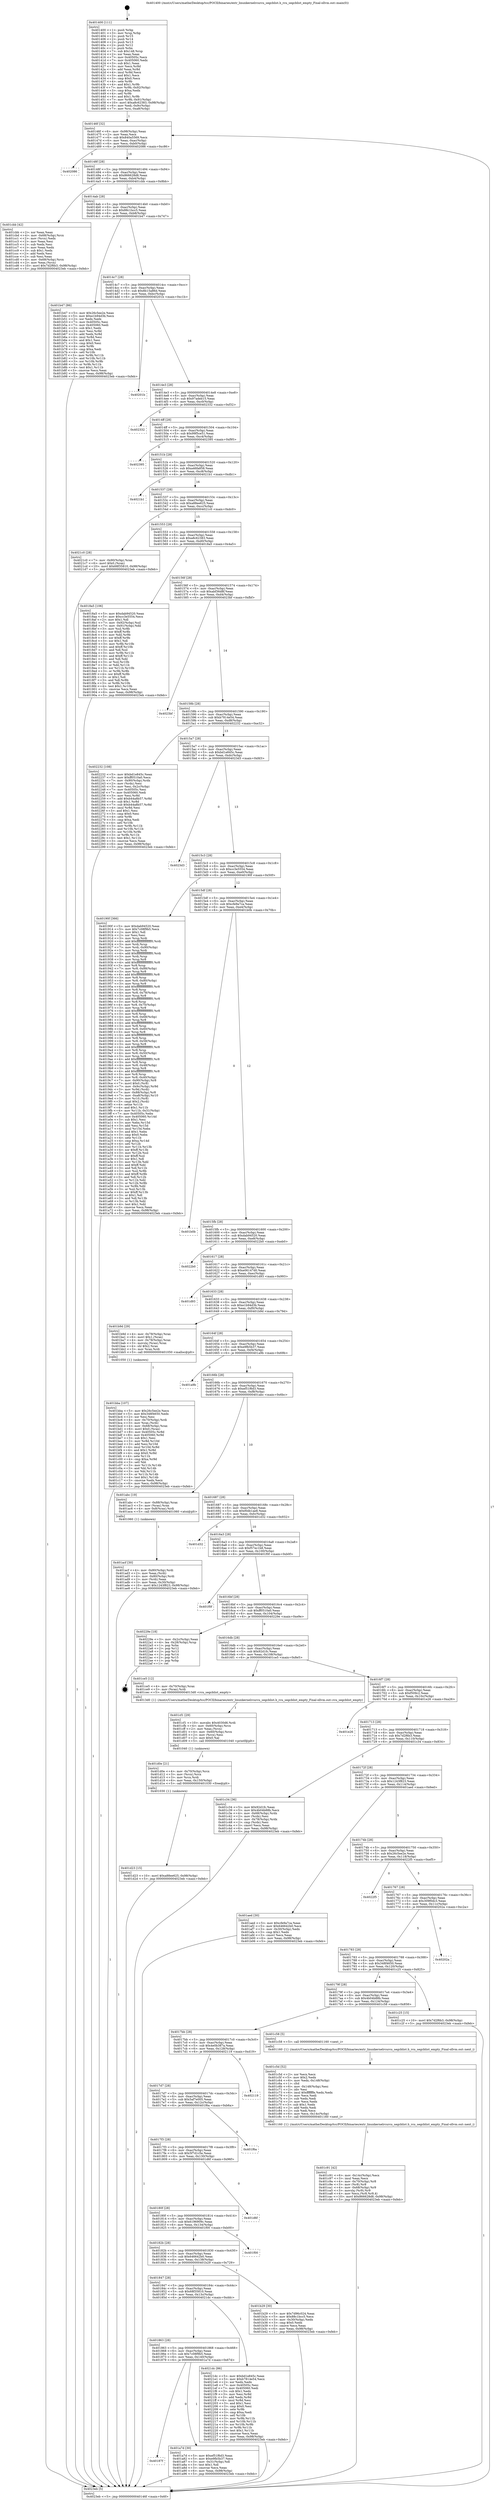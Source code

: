 digraph "0x401400" {
  label = "0x401400 (/mnt/c/Users/mathe/Desktop/tcc/POCII/binaries/extr_linuxkernelrcurcu_segcblist.h_rcu_segcblist_empty_Final-ollvm.out::main(0))"
  labelloc = "t"
  node[shape=record]

  Entry [label="",width=0.3,height=0.3,shape=circle,fillcolor=black,style=filled]
  "0x40146f" [label="{
     0x40146f [32]\l
     | [instrs]\l
     &nbsp;&nbsp;0x40146f \<+6\>: mov -0x98(%rbp),%eax\l
     &nbsp;&nbsp;0x401475 \<+2\>: mov %eax,%ecx\l
     &nbsp;&nbsp;0x401477 \<+6\>: sub $0x840a5569,%ecx\l
     &nbsp;&nbsp;0x40147d \<+6\>: mov %eax,-0xac(%rbp)\l
     &nbsp;&nbsp;0x401483 \<+6\>: mov %ecx,-0xb0(%rbp)\l
     &nbsp;&nbsp;0x401489 \<+6\>: je 0000000000402086 \<main+0xc86\>\l
  }"]
  "0x402086" [label="{
     0x402086\l
  }", style=dashed]
  "0x40148f" [label="{
     0x40148f [28]\l
     | [instrs]\l
     &nbsp;&nbsp;0x40148f \<+5\>: jmp 0000000000401494 \<main+0x94\>\l
     &nbsp;&nbsp;0x401494 \<+6\>: mov -0xac(%rbp),%eax\l
     &nbsp;&nbsp;0x40149a \<+5\>: sub $0x866628d8,%eax\l
     &nbsp;&nbsp;0x40149f \<+6\>: mov %eax,-0xb4(%rbp)\l
     &nbsp;&nbsp;0x4014a5 \<+6\>: je 0000000000401cbb \<main+0x8bb\>\l
  }"]
  Exit [label="",width=0.3,height=0.3,shape=circle,fillcolor=black,style=filled,peripheries=2]
  "0x401cbb" [label="{
     0x401cbb [42]\l
     | [instrs]\l
     &nbsp;&nbsp;0x401cbb \<+2\>: xor %eax,%eax\l
     &nbsp;&nbsp;0x401cbd \<+4\>: mov -0x68(%rbp),%rcx\l
     &nbsp;&nbsp;0x401cc1 \<+2\>: mov (%rcx),%edx\l
     &nbsp;&nbsp;0x401cc3 \<+2\>: mov %eax,%esi\l
     &nbsp;&nbsp;0x401cc5 \<+2\>: sub %edx,%esi\l
     &nbsp;&nbsp;0x401cc7 \<+2\>: mov %eax,%edx\l
     &nbsp;&nbsp;0x401cc9 \<+3\>: sub $0x1,%edx\l
     &nbsp;&nbsp;0x401ccc \<+2\>: add %edx,%esi\l
     &nbsp;&nbsp;0x401cce \<+2\>: sub %esi,%eax\l
     &nbsp;&nbsp;0x401cd0 \<+4\>: mov -0x68(%rbp),%rcx\l
     &nbsp;&nbsp;0x401cd4 \<+2\>: mov %eax,(%rcx)\l
     &nbsp;&nbsp;0x401cd6 \<+10\>: movl $0x7d2f6b3,-0x98(%rbp)\l
     &nbsp;&nbsp;0x401ce0 \<+5\>: jmp 00000000004023eb \<main+0xfeb\>\l
  }"]
  "0x4014ab" [label="{
     0x4014ab [28]\l
     | [instrs]\l
     &nbsp;&nbsp;0x4014ab \<+5\>: jmp 00000000004014b0 \<main+0xb0\>\l
     &nbsp;&nbsp;0x4014b0 \<+6\>: mov -0xac(%rbp),%eax\l
     &nbsp;&nbsp;0x4014b6 \<+5\>: sub $0x88c1bcc5,%eax\l
     &nbsp;&nbsp;0x4014bb \<+6\>: mov %eax,-0xb8(%rbp)\l
     &nbsp;&nbsp;0x4014c1 \<+6\>: je 0000000000401b47 \<main+0x747\>\l
  }"]
  "0x401d23" [label="{
     0x401d23 [15]\l
     | [instrs]\l
     &nbsp;&nbsp;0x401d23 \<+10\>: movl $0xa88ee625,-0x98(%rbp)\l
     &nbsp;&nbsp;0x401d2d \<+5\>: jmp 00000000004023eb \<main+0xfeb\>\l
  }"]
  "0x401b47" [label="{
     0x401b47 [86]\l
     | [instrs]\l
     &nbsp;&nbsp;0x401b47 \<+5\>: mov $0x26c5ee2e,%eax\l
     &nbsp;&nbsp;0x401b4c \<+5\>: mov $0xe1b94d3b,%ecx\l
     &nbsp;&nbsp;0x401b51 \<+2\>: xor %edx,%edx\l
     &nbsp;&nbsp;0x401b53 \<+7\>: mov 0x40505c,%esi\l
     &nbsp;&nbsp;0x401b5a \<+7\>: mov 0x405060,%edi\l
     &nbsp;&nbsp;0x401b61 \<+3\>: sub $0x1,%edx\l
     &nbsp;&nbsp;0x401b64 \<+3\>: mov %esi,%r8d\l
     &nbsp;&nbsp;0x401b67 \<+3\>: add %edx,%r8d\l
     &nbsp;&nbsp;0x401b6a \<+4\>: imul %r8d,%esi\l
     &nbsp;&nbsp;0x401b6e \<+3\>: and $0x1,%esi\l
     &nbsp;&nbsp;0x401b71 \<+3\>: cmp $0x0,%esi\l
     &nbsp;&nbsp;0x401b74 \<+4\>: sete %r9b\l
     &nbsp;&nbsp;0x401b78 \<+3\>: cmp $0xa,%edi\l
     &nbsp;&nbsp;0x401b7b \<+4\>: setl %r10b\l
     &nbsp;&nbsp;0x401b7f \<+3\>: mov %r9b,%r11b\l
     &nbsp;&nbsp;0x401b82 \<+3\>: and %r10b,%r11b\l
     &nbsp;&nbsp;0x401b85 \<+3\>: xor %r10b,%r9b\l
     &nbsp;&nbsp;0x401b88 \<+3\>: or %r9b,%r11b\l
     &nbsp;&nbsp;0x401b8b \<+4\>: test $0x1,%r11b\l
     &nbsp;&nbsp;0x401b8f \<+3\>: cmovne %ecx,%eax\l
     &nbsp;&nbsp;0x401b92 \<+6\>: mov %eax,-0x98(%rbp)\l
     &nbsp;&nbsp;0x401b98 \<+5\>: jmp 00000000004023eb \<main+0xfeb\>\l
  }"]
  "0x4014c7" [label="{
     0x4014c7 [28]\l
     | [instrs]\l
     &nbsp;&nbsp;0x4014c7 \<+5\>: jmp 00000000004014cc \<main+0xcc\>\l
     &nbsp;&nbsp;0x4014cc \<+6\>: mov -0xac(%rbp),%eax\l
     &nbsp;&nbsp;0x4014d2 \<+5\>: sub $0x8b15a86d,%eax\l
     &nbsp;&nbsp;0x4014d7 \<+6\>: mov %eax,-0xbc(%rbp)\l
     &nbsp;&nbsp;0x4014dd \<+6\>: je 000000000040201b \<main+0xc1b\>\l
  }"]
  "0x401d0e" [label="{
     0x401d0e [21]\l
     | [instrs]\l
     &nbsp;&nbsp;0x401d0e \<+4\>: mov -0x70(%rbp),%rcx\l
     &nbsp;&nbsp;0x401d12 \<+3\>: mov (%rcx),%rcx\l
     &nbsp;&nbsp;0x401d15 \<+3\>: mov %rcx,%rdi\l
     &nbsp;&nbsp;0x401d18 \<+6\>: mov %eax,-0x150(%rbp)\l
     &nbsp;&nbsp;0x401d1e \<+5\>: call 0000000000401030 \<free@plt\>\l
     | [calls]\l
     &nbsp;&nbsp;0x401030 \{1\} (unknown)\l
  }"]
  "0x40201b" [label="{
     0x40201b\l
  }", style=dashed]
  "0x4014e3" [label="{
     0x4014e3 [28]\l
     | [instrs]\l
     &nbsp;&nbsp;0x4014e3 \<+5\>: jmp 00000000004014e8 \<main+0xe8\>\l
     &nbsp;&nbsp;0x4014e8 \<+6\>: mov -0xac(%rbp),%eax\l
     &nbsp;&nbsp;0x4014ee \<+5\>: sub $0x97adeb15,%eax\l
     &nbsp;&nbsp;0x4014f3 \<+6\>: mov %eax,-0xc0(%rbp)\l
     &nbsp;&nbsp;0x4014f9 \<+6\>: je 0000000000402332 \<main+0xf32\>\l
  }"]
  "0x401cf1" [label="{
     0x401cf1 [29]\l
     | [instrs]\l
     &nbsp;&nbsp;0x401cf1 \<+10\>: movabs $0x4030d6,%rdi\l
     &nbsp;&nbsp;0x401cfb \<+4\>: mov -0x60(%rbp),%rcx\l
     &nbsp;&nbsp;0x401cff \<+2\>: mov %eax,(%rcx)\l
     &nbsp;&nbsp;0x401d01 \<+4\>: mov -0x60(%rbp),%rcx\l
     &nbsp;&nbsp;0x401d05 \<+2\>: mov (%rcx),%esi\l
     &nbsp;&nbsp;0x401d07 \<+2\>: mov $0x0,%al\l
     &nbsp;&nbsp;0x401d09 \<+5\>: call 0000000000401040 \<printf@plt\>\l
     | [calls]\l
     &nbsp;&nbsp;0x401040 \{1\} (unknown)\l
  }"]
  "0x402332" [label="{
     0x402332\l
  }", style=dashed]
  "0x4014ff" [label="{
     0x4014ff [28]\l
     | [instrs]\l
     &nbsp;&nbsp;0x4014ff \<+5\>: jmp 0000000000401504 \<main+0x104\>\l
     &nbsp;&nbsp;0x401504 \<+6\>: mov -0xac(%rbp),%eax\l
     &nbsp;&nbsp;0x40150a \<+5\>: sub $0x99f5ce51,%eax\l
     &nbsp;&nbsp;0x40150f \<+6\>: mov %eax,-0xc4(%rbp)\l
     &nbsp;&nbsp;0x401515 \<+6\>: je 0000000000402395 \<main+0xf95\>\l
  }"]
  "0x401c91" [label="{
     0x401c91 [42]\l
     | [instrs]\l
     &nbsp;&nbsp;0x401c91 \<+6\>: mov -0x14c(%rbp),%ecx\l
     &nbsp;&nbsp;0x401c97 \<+3\>: imul %eax,%ecx\l
     &nbsp;&nbsp;0x401c9a \<+4\>: mov -0x70(%rbp),%r8\l
     &nbsp;&nbsp;0x401c9e \<+3\>: mov (%r8),%r8\l
     &nbsp;&nbsp;0x401ca1 \<+4\>: mov -0x68(%rbp),%r9\l
     &nbsp;&nbsp;0x401ca5 \<+3\>: movslq (%r9),%r9\l
     &nbsp;&nbsp;0x401ca8 \<+4\>: mov %ecx,(%r8,%r9,4)\l
     &nbsp;&nbsp;0x401cac \<+10\>: movl $0x866628d8,-0x98(%rbp)\l
     &nbsp;&nbsp;0x401cb6 \<+5\>: jmp 00000000004023eb \<main+0xfeb\>\l
  }"]
  "0x402395" [label="{
     0x402395\l
  }", style=dashed]
  "0x40151b" [label="{
     0x40151b [28]\l
     | [instrs]\l
     &nbsp;&nbsp;0x40151b \<+5\>: jmp 0000000000401520 \<main+0x120\>\l
     &nbsp;&nbsp;0x401520 \<+6\>: mov -0xac(%rbp),%eax\l
     &nbsp;&nbsp;0x401526 \<+5\>: sub $0xa46fa858,%eax\l
     &nbsp;&nbsp;0x40152b \<+6\>: mov %eax,-0xc8(%rbp)\l
     &nbsp;&nbsp;0x401531 \<+6\>: je 00000000004021b1 \<main+0xdb1\>\l
  }"]
  "0x401c5d" [label="{
     0x401c5d [52]\l
     | [instrs]\l
     &nbsp;&nbsp;0x401c5d \<+2\>: xor %ecx,%ecx\l
     &nbsp;&nbsp;0x401c5f \<+5\>: mov $0x2,%edx\l
     &nbsp;&nbsp;0x401c64 \<+6\>: mov %edx,-0x148(%rbp)\l
     &nbsp;&nbsp;0x401c6a \<+1\>: cltd\l
     &nbsp;&nbsp;0x401c6b \<+6\>: mov -0x148(%rbp),%esi\l
     &nbsp;&nbsp;0x401c71 \<+2\>: idiv %esi\l
     &nbsp;&nbsp;0x401c73 \<+6\>: imul $0xfffffffe,%edx,%edx\l
     &nbsp;&nbsp;0x401c79 \<+2\>: mov %ecx,%edi\l
     &nbsp;&nbsp;0x401c7b \<+2\>: sub %edx,%edi\l
     &nbsp;&nbsp;0x401c7d \<+2\>: mov %ecx,%edx\l
     &nbsp;&nbsp;0x401c7f \<+3\>: sub $0x1,%edx\l
     &nbsp;&nbsp;0x401c82 \<+2\>: add %edx,%edi\l
     &nbsp;&nbsp;0x401c84 \<+2\>: sub %edi,%ecx\l
     &nbsp;&nbsp;0x401c86 \<+6\>: mov %ecx,-0x14c(%rbp)\l
     &nbsp;&nbsp;0x401c8c \<+5\>: call 0000000000401160 \<next_i\>\l
     | [calls]\l
     &nbsp;&nbsp;0x401160 \{1\} (/mnt/c/Users/mathe/Desktop/tcc/POCII/binaries/extr_linuxkernelrcurcu_segcblist.h_rcu_segcblist_empty_Final-ollvm.out::next_i)\l
  }"]
  "0x4021b1" [label="{
     0x4021b1\l
  }", style=dashed]
  "0x401537" [label="{
     0x401537 [28]\l
     | [instrs]\l
     &nbsp;&nbsp;0x401537 \<+5\>: jmp 000000000040153c \<main+0x13c\>\l
     &nbsp;&nbsp;0x40153c \<+6\>: mov -0xac(%rbp),%eax\l
     &nbsp;&nbsp;0x401542 \<+5\>: sub $0xa88ee625,%eax\l
     &nbsp;&nbsp;0x401547 \<+6\>: mov %eax,-0xcc(%rbp)\l
     &nbsp;&nbsp;0x40154d \<+6\>: je 00000000004021c0 \<main+0xdc0\>\l
  }"]
  "0x401bba" [label="{
     0x401bba [107]\l
     | [instrs]\l
     &nbsp;&nbsp;0x401bba \<+5\>: mov $0x26c5ee2e,%ecx\l
     &nbsp;&nbsp;0x401bbf \<+5\>: mov $0x348f4650,%edx\l
     &nbsp;&nbsp;0x401bc4 \<+2\>: xor %esi,%esi\l
     &nbsp;&nbsp;0x401bc6 \<+4\>: mov -0x70(%rbp),%rdi\l
     &nbsp;&nbsp;0x401bca \<+3\>: mov %rax,(%rdi)\l
     &nbsp;&nbsp;0x401bcd \<+4\>: mov -0x68(%rbp),%rax\l
     &nbsp;&nbsp;0x401bd1 \<+6\>: movl $0x0,(%rax)\l
     &nbsp;&nbsp;0x401bd7 \<+8\>: mov 0x40505c,%r8d\l
     &nbsp;&nbsp;0x401bdf \<+8\>: mov 0x405060,%r9d\l
     &nbsp;&nbsp;0x401be7 \<+3\>: sub $0x1,%esi\l
     &nbsp;&nbsp;0x401bea \<+3\>: mov %r8d,%r10d\l
     &nbsp;&nbsp;0x401bed \<+3\>: add %esi,%r10d\l
     &nbsp;&nbsp;0x401bf0 \<+4\>: imul %r10d,%r8d\l
     &nbsp;&nbsp;0x401bf4 \<+4\>: and $0x1,%r8d\l
     &nbsp;&nbsp;0x401bf8 \<+4\>: cmp $0x0,%r8d\l
     &nbsp;&nbsp;0x401bfc \<+4\>: sete %r11b\l
     &nbsp;&nbsp;0x401c00 \<+4\>: cmp $0xa,%r9d\l
     &nbsp;&nbsp;0x401c04 \<+3\>: setl %bl\l
     &nbsp;&nbsp;0x401c07 \<+3\>: mov %r11b,%r14b\l
     &nbsp;&nbsp;0x401c0a \<+3\>: and %bl,%r14b\l
     &nbsp;&nbsp;0x401c0d \<+3\>: xor %bl,%r11b\l
     &nbsp;&nbsp;0x401c10 \<+3\>: or %r11b,%r14b\l
     &nbsp;&nbsp;0x401c13 \<+4\>: test $0x1,%r14b\l
     &nbsp;&nbsp;0x401c17 \<+3\>: cmovne %edx,%ecx\l
     &nbsp;&nbsp;0x401c1a \<+6\>: mov %ecx,-0x98(%rbp)\l
     &nbsp;&nbsp;0x401c20 \<+5\>: jmp 00000000004023eb \<main+0xfeb\>\l
  }"]
  "0x4021c0" [label="{
     0x4021c0 [28]\l
     | [instrs]\l
     &nbsp;&nbsp;0x4021c0 \<+7\>: mov -0x90(%rbp),%rax\l
     &nbsp;&nbsp;0x4021c7 \<+6\>: movl $0x0,(%rax)\l
     &nbsp;&nbsp;0x4021cd \<+10\>: movl $0x68f35810,-0x98(%rbp)\l
     &nbsp;&nbsp;0x4021d7 \<+5\>: jmp 00000000004023eb \<main+0xfeb\>\l
  }"]
  "0x401553" [label="{
     0x401553 [28]\l
     | [instrs]\l
     &nbsp;&nbsp;0x401553 \<+5\>: jmp 0000000000401558 \<main+0x158\>\l
     &nbsp;&nbsp;0x401558 \<+6\>: mov -0xac(%rbp),%eax\l
     &nbsp;&nbsp;0x40155e \<+5\>: sub $0xa8c62383,%eax\l
     &nbsp;&nbsp;0x401563 \<+6\>: mov %eax,-0xd0(%rbp)\l
     &nbsp;&nbsp;0x401569 \<+6\>: je 00000000004018a5 \<main+0x4a5\>\l
  }"]
  "0x401acf" [label="{
     0x401acf [30]\l
     | [instrs]\l
     &nbsp;&nbsp;0x401acf \<+4\>: mov -0x80(%rbp),%rdi\l
     &nbsp;&nbsp;0x401ad3 \<+2\>: mov %eax,(%rdi)\l
     &nbsp;&nbsp;0x401ad5 \<+4\>: mov -0x80(%rbp),%rdi\l
     &nbsp;&nbsp;0x401ad9 \<+2\>: mov (%rdi),%eax\l
     &nbsp;&nbsp;0x401adb \<+3\>: mov %eax,-0x30(%rbp)\l
     &nbsp;&nbsp;0x401ade \<+10\>: movl $0x1243f823,-0x98(%rbp)\l
     &nbsp;&nbsp;0x401ae8 \<+5\>: jmp 00000000004023eb \<main+0xfeb\>\l
  }"]
  "0x4018a5" [label="{
     0x4018a5 [106]\l
     | [instrs]\l
     &nbsp;&nbsp;0x4018a5 \<+5\>: mov $0xdab94520,%eax\l
     &nbsp;&nbsp;0x4018aa \<+5\>: mov $0xcc3e5554,%ecx\l
     &nbsp;&nbsp;0x4018af \<+2\>: mov $0x1,%dl\l
     &nbsp;&nbsp;0x4018b1 \<+7\>: mov -0x92(%rbp),%sil\l
     &nbsp;&nbsp;0x4018b8 \<+7\>: mov -0x91(%rbp),%dil\l
     &nbsp;&nbsp;0x4018bf \<+3\>: mov %sil,%r8b\l
     &nbsp;&nbsp;0x4018c2 \<+4\>: xor $0xff,%r8b\l
     &nbsp;&nbsp;0x4018c6 \<+3\>: mov %dil,%r9b\l
     &nbsp;&nbsp;0x4018c9 \<+4\>: xor $0xff,%r9b\l
     &nbsp;&nbsp;0x4018cd \<+3\>: xor $0x1,%dl\l
     &nbsp;&nbsp;0x4018d0 \<+3\>: mov %r8b,%r10b\l
     &nbsp;&nbsp;0x4018d3 \<+4\>: and $0xff,%r10b\l
     &nbsp;&nbsp;0x4018d7 \<+3\>: and %dl,%sil\l
     &nbsp;&nbsp;0x4018da \<+3\>: mov %r9b,%r11b\l
     &nbsp;&nbsp;0x4018dd \<+4\>: and $0xff,%r11b\l
     &nbsp;&nbsp;0x4018e1 \<+3\>: and %dl,%dil\l
     &nbsp;&nbsp;0x4018e4 \<+3\>: or %sil,%r10b\l
     &nbsp;&nbsp;0x4018e7 \<+3\>: or %dil,%r11b\l
     &nbsp;&nbsp;0x4018ea \<+3\>: xor %r11b,%r10b\l
     &nbsp;&nbsp;0x4018ed \<+3\>: or %r9b,%r8b\l
     &nbsp;&nbsp;0x4018f0 \<+4\>: xor $0xff,%r8b\l
     &nbsp;&nbsp;0x4018f4 \<+3\>: or $0x1,%dl\l
     &nbsp;&nbsp;0x4018f7 \<+3\>: and %dl,%r8b\l
     &nbsp;&nbsp;0x4018fa \<+3\>: or %r8b,%r10b\l
     &nbsp;&nbsp;0x4018fd \<+4\>: test $0x1,%r10b\l
     &nbsp;&nbsp;0x401901 \<+3\>: cmovne %ecx,%eax\l
     &nbsp;&nbsp;0x401904 \<+6\>: mov %eax,-0x98(%rbp)\l
     &nbsp;&nbsp;0x40190a \<+5\>: jmp 00000000004023eb \<main+0xfeb\>\l
  }"]
  "0x40156f" [label="{
     0x40156f [28]\l
     | [instrs]\l
     &nbsp;&nbsp;0x40156f \<+5\>: jmp 0000000000401574 \<main+0x174\>\l
     &nbsp;&nbsp;0x401574 \<+6\>: mov -0xac(%rbp),%eax\l
     &nbsp;&nbsp;0x40157a \<+5\>: sub $0xabf36d8f,%eax\l
     &nbsp;&nbsp;0x40157f \<+6\>: mov %eax,-0xd4(%rbp)\l
     &nbsp;&nbsp;0x401585 \<+6\>: je 00000000004023bf \<main+0xfbf\>\l
  }"]
  "0x4023eb" [label="{
     0x4023eb [5]\l
     | [instrs]\l
     &nbsp;&nbsp;0x4023eb \<+5\>: jmp 000000000040146f \<main+0x6f\>\l
  }"]
  "0x401400" [label="{
     0x401400 [111]\l
     | [instrs]\l
     &nbsp;&nbsp;0x401400 \<+1\>: push %rbp\l
     &nbsp;&nbsp;0x401401 \<+3\>: mov %rsp,%rbp\l
     &nbsp;&nbsp;0x401404 \<+2\>: push %r15\l
     &nbsp;&nbsp;0x401406 \<+2\>: push %r14\l
     &nbsp;&nbsp;0x401408 \<+2\>: push %r13\l
     &nbsp;&nbsp;0x40140a \<+2\>: push %r12\l
     &nbsp;&nbsp;0x40140c \<+1\>: push %rbx\l
     &nbsp;&nbsp;0x40140d \<+7\>: sub $0x148,%rsp\l
     &nbsp;&nbsp;0x401414 \<+2\>: xor %eax,%eax\l
     &nbsp;&nbsp;0x401416 \<+7\>: mov 0x40505c,%ecx\l
     &nbsp;&nbsp;0x40141d \<+7\>: mov 0x405060,%edx\l
     &nbsp;&nbsp;0x401424 \<+3\>: sub $0x1,%eax\l
     &nbsp;&nbsp;0x401427 \<+3\>: mov %ecx,%r8d\l
     &nbsp;&nbsp;0x40142a \<+3\>: add %eax,%r8d\l
     &nbsp;&nbsp;0x40142d \<+4\>: imul %r8d,%ecx\l
     &nbsp;&nbsp;0x401431 \<+3\>: and $0x1,%ecx\l
     &nbsp;&nbsp;0x401434 \<+3\>: cmp $0x0,%ecx\l
     &nbsp;&nbsp;0x401437 \<+4\>: sete %r9b\l
     &nbsp;&nbsp;0x40143b \<+4\>: and $0x1,%r9b\l
     &nbsp;&nbsp;0x40143f \<+7\>: mov %r9b,-0x92(%rbp)\l
     &nbsp;&nbsp;0x401446 \<+3\>: cmp $0xa,%edx\l
     &nbsp;&nbsp;0x401449 \<+4\>: setl %r9b\l
     &nbsp;&nbsp;0x40144d \<+4\>: and $0x1,%r9b\l
     &nbsp;&nbsp;0x401451 \<+7\>: mov %r9b,-0x91(%rbp)\l
     &nbsp;&nbsp;0x401458 \<+10\>: movl $0xa8c62383,-0x98(%rbp)\l
     &nbsp;&nbsp;0x401462 \<+6\>: mov %edi,-0x9c(%rbp)\l
     &nbsp;&nbsp;0x401468 \<+7\>: mov %rsi,-0xa8(%rbp)\l
  }"]
  "0x40187f" [label="{
     0x40187f\l
  }", style=dashed]
  "0x4023bf" [label="{
     0x4023bf\l
  }", style=dashed]
  "0x40158b" [label="{
     0x40158b [28]\l
     | [instrs]\l
     &nbsp;&nbsp;0x40158b \<+5\>: jmp 0000000000401590 \<main+0x190\>\l
     &nbsp;&nbsp;0x401590 \<+6\>: mov -0xac(%rbp),%eax\l
     &nbsp;&nbsp;0x401596 \<+5\>: sub $0xb7814e54,%eax\l
     &nbsp;&nbsp;0x40159b \<+6\>: mov %eax,-0xd8(%rbp)\l
     &nbsp;&nbsp;0x4015a1 \<+6\>: je 0000000000402232 \<main+0xe32\>\l
  }"]
  "0x401a7d" [label="{
     0x401a7d [30]\l
     | [instrs]\l
     &nbsp;&nbsp;0x401a7d \<+5\>: mov $0xef51f6d3,%eax\l
     &nbsp;&nbsp;0x401a82 \<+5\>: mov $0xe9fb5b37,%ecx\l
     &nbsp;&nbsp;0x401a87 \<+3\>: mov -0x31(%rbp),%dl\l
     &nbsp;&nbsp;0x401a8a \<+3\>: test $0x1,%dl\l
     &nbsp;&nbsp;0x401a8d \<+3\>: cmovne %ecx,%eax\l
     &nbsp;&nbsp;0x401a90 \<+6\>: mov %eax,-0x98(%rbp)\l
     &nbsp;&nbsp;0x401a96 \<+5\>: jmp 00000000004023eb \<main+0xfeb\>\l
  }"]
  "0x402232" [label="{
     0x402232 [108]\l
     | [instrs]\l
     &nbsp;&nbsp;0x402232 \<+5\>: mov $0xbd1e845c,%eax\l
     &nbsp;&nbsp;0x402237 \<+5\>: mov $0xff0510a0,%ecx\l
     &nbsp;&nbsp;0x40223c \<+7\>: mov -0x90(%rbp),%rdx\l
     &nbsp;&nbsp;0x402243 \<+2\>: mov (%rdx),%esi\l
     &nbsp;&nbsp;0x402245 \<+3\>: mov %esi,-0x2c(%rbp)\l
     &nbsp;&nbsp;0x402248 \<+7\>: mov 0x40505c,%esi\l
     &nbsp;&nbsp;0x40224f \<+7\>: mov 0x405060,%edi\l
     &nbsp;&nbsp;0x402256 \<+3\>: mov %esi,%r8d\l
     &nbsp;&nbsp;0x402259 \<+7\>: add $0xb44a8b57,%r8d\l
     &nbsp;&nbsp;0x402260 \<+4\>: sub $0x1,%r8d\l
     &nbsp;&nbsp;0x402264 \<+7\>: sub $0xb44a8b57,%r8d\l
     &nbsp;&nbsp;0x40226b \<+4\>: imul %r8d,%esi\l
     &nbsp;&nbsp;0x40226f \<+3\>: and $0x1,%esi\l
     &nbsp;&nbsp;0x402272 \<+3\>: cmp $0x0,%esi\l
     &nbsp;&nbsp;0x402275 \<+4\>: sete %r9b\l
     &nbsp;&nbsp;0x402279 \<+3\>: cmp $0xa,%edi\l
     &nbsp;&nbsp;0x40227c \<+4\>: setl %r10b\l
     &nbsp;&nbsp;0x402280 \<+3\>: mov %r9b,%r11b\l
     &nbsp;&nbsp;0x402283 \<+3\>: and %r10b,%r11b\l
     &nbsp;&nbsp;0x402286 \<+3\>: xor %r10b,%r9b\l
     &nbsp;&nbsp;0x402289 \<+3\>: or %r9b,%r11b\l
     &nbsp;&nbsp;0x40228c \<+4\>: test $0x1,%r11b\l
     &nbsp;&nbsp;0x402290 \<+3\>: cmovne %ecx,%eax\l
     &nbsp;&nbsp;0x402293 \<+6\>: mov %eax,-0x98(%rbp)\l
     &nbsp;&nbsp;0x402299 \<+5\>: jmp 00000000004023eb \<main+0xfeb\>\l
  }"]
  "0x4015a7" [label="{
     0x4015a7 [28]\l
     | [instrs]\l
     &nbsp;&nbsp;0x4015a7 \<+5\>: jmp 00000000004015ac \<main+0x1ac\>\l
     &nbsp;&nbsp;0x4015ac \<+6\>: mov -0xac(%rbp),%eax\l
     &nbsp;&nbsp;0x4015b2 \<+5\>: sub $0xbd1e845c,%eax\l
     &nbsp;&nbsp;0x4015b7 \<+6\>: mov %eax,-0xdc(%rbp)\l
     &nbsp;&nbsp;0x4015bd \<+6\>: je 00000000004023d3 \<main+0xfd3\>\l
  }"]
  "0x401863" [label="{
     0x401863 [28]\l
     | [instrs]\l
     &nbsp;&nbsp;0x401863 \<+5\>: jmp 0000000000401868 \<main+0x468\>\l
     &nbsp;&nbsp;0x401868 \<+6\>: mov -0xac(%rbp),%eax\l
     &nbsp;&nbsp;0x40186e \<+5\>: sub $0x7c08f9b5,%eax\l
     &nbsp;&nbsp;0x401873 \<+6\>: mov %eax,-0x140(%rbp)\l
     &nbsp;&nbsp;0x401879 \<+6\>: je 0000000000401a7d \<main+0x67d\>\l
  }"]
  "0x4023d3" [label="{
     0x4023d3\l
  }", style=dashed]
  "0x4015c3" [label="{
     0x4015c3 [28]\l
     | [instrs]\l
     &nbsp;&nbsp;0x4015c3 \<+5\>: jmp 00000000004015c8 \<main+0x1c8\>\l
     &nbsp;&nbsp;0x4015c8 \<+6\>: mov -0xac(%rbp),%eax\l
     &nbsp;&nbsp;0x4015ce \<+5\>: sub $0xcc3e5554,%eax\l
     &nbsp;&nbsp;0x4015d3 \<+6\>: mov %eax,-0xe0(%rbp)\l
     &nbsp;&nbsp;0x4015d9 \<+6\>: je 000000000040190f \<main+0x50f\>\l
  }"]
  "0x4021dc" [label="{
     0x4021dc [86]\l
     | [instrs]\l
     &nbsp;&nbsp;0x4021dc \<+5\>: mov $0xbd1e845c,%eax\l
     &nbsp;&nbsp;0x4021e1 \<+5\>: mov $0xb7814e54,%ecx\l
     &nbsp;&nbsp;0x4021e6 \<+2\>: xor %edx,%edx\l
     &nbsp;&nbsp;0x4021e8 \<+7\>: mov 0x40505c,%esi\l
     &nbsp;&nbsp;0x4021ef \<+7\>: mov 0x405060,%edi\l
     &nbsp;&nbsp;0x4021f6 \<+3\>: sub $0x1,%edx\l
     &nbsp;&nbsp;0x4021f9 \<+3\>: mov %esi,%r8d\l
     &nbsp;&nbsp;0x4021fc \<+3\>: add %edx,%r8d\l
     &nbsp;&nbsp;0x4021ff \<+4\>: imul %r8d,%esi\l
     &nbsp;&nbsp;0x402203 \<+3\>: and $0x1,%esi\l
     &nbsp;&nbsp;0x402206 \<+3\>: cmp $0x0,%esi\l
     &nbsp;&nbsp;0x402209 \<+4\>: sete %r9b\l
     &nbsp;&nbsp;0x40220d \<+3\>: cmp $0xa,%edi\l
     &nbsp;&nbsp;0x402210 \<+4\>: setl %r10b\l
     &nbsp;&nbsp;0x402214 \<+3\>: mov %r9b,%r11b\l
     &nbsp;&nbsp;0x402217 \<+3\>: and %r10b,%r11b\l
     &nbsp;&nbsp;0x40221a \<+3\>: xor %r10b,%r9b\l
     &nbsp;&nbsp;0x40221d \<+3\>: or %r9b,%r11b\l
     &nbsp;&nbsp;0x402220 \<+4\>: test $0x1,%r11b\l
     &nbsp;&nbsp;0x402224 \<+3\>: cmovne %ecx,%eax\l
     &nbsp;&nbsp;0x402227 \<+6\>: mov %eax,-0x98(%rbp)\l
     &nbsp;&nbsp;0x40222d \<+5\>: jmp 00000000004023eb \<main+0xfeb\>\l
  }"]
  "0x40190f" [label="{
     0x40190f [366]\l
     | [instrs]\l
     &nbsp;&nbsp;0x40190f \<+5\>: mov $0xdab94520,%eax\l
     &nbsp;&nbsp;0x401914 \<+5\>: mov $0x7c08f9b5,%ecx\l
     &nbsp;&nbsp;0x401919 \<+2\>: mov $0x1,%dl\l
     &nbsp;&nbsp;0x40191b \<+2\>: xor %esi,%esi\l
     &nbsp;&nbsp;0x40191d \<+3\>: mov %rsp,%rdi\l
     &nbsp;&nbsp;0x401920 \<+4\>: add $0xfffffffffffffff0,%rdi\l
     &nbsp;&nbsp;0x401924 \<+3\>: mov %rdi,%rsp\l
     &nbsp;&nbsp;0x401927 \<+7\>: mov %rdi,-0x90(%rbp)\l
     &nbsp;&nbsp;0x40192e \<+3\>: mov %rsp,%rdi\l
     &nbsp;&nbsp;0x401931 \<+4\>: add $0xfffffffffffffff0,%rdi\l
     &nbsp;&nbsp;0x401935 \<+3\>: mov %rdi,%rsp\l
     &nbsp;&nbsp;0x401938 \<+3\>: mov %rsp,%r8\l
     &nbsp;&nbsp;0x40193b \<+4\>: add $0xfffffffffffffff0,%r8\l
     &nbsp;&nbsp;0x40193f \<+3\>: mov %r8,%rsp\l
     &nbsp;&nbsp;0x401942 \<+7\>: mov %r8,-0x88(%rbp)\l
     &nbsp;&nbsp;0x401949 \<+3\>: mov %rsp,%r8\l
     &nbsp;&nbsp;0x40194c \<+4\>: add $0xfffffffffffffff0,%r8\l
     &nbsp;&nbsp;0x401950 \<+3\>: mov %r8,%rsp\l
     &nbsp;&nbsp;0x401953 \<+4\>: mov %r8,-0x80(%rbp)\l
     &nbsp;&nbsp;0x401957 \<+3\>: mov %rsp,%r8\l
     &nbsp;&nbsp;0x40195a \<+4\>: add $0xfffffffffffffff0,%r8\l
     &nbsp;&nbsp;0x40195e \<+3\>: mov %r8,%rsp\l
     &nbsp;&nbsp;0x401961 \<+4\>: mov %r8,-0x78(%rbp)\l
     &nbsp;&nbsp;0x401965 \<+3\>: mov %rsp,%r8\l
     &nbsp;&nbsp;0x401968 \<+4\>: add $0xfffffffffffffff0,%r8\l
     &nbsp;&nbsp;0x40196c \<+3\>: mov %r8,%rsp\l
     &nbsp;&nbsp;0x40196f \<+4\>: mov %r8,-0x70(%rbp)\l
     &nbsp;&nbsp;0x401973 \<+3\>: mov %rsp,%r8\l
     &nbsp;&nbsp;0x401976 \<+4\>: add $0xfffffffffffffff0,%r8\l
     &nbsp;&nbsp;0x40197a \<+3\>: mov %r8,%rsp\l
     &nbsp;&nbsp;0x40197d \<+4\>: mov %r8,-0x68(%rbp)\l
     &nbsp;&nbsp;0x401981 \<+3\>: mov %rsp,%r8\l
     &nbsp;&nbsp;0x401984 \<+4\>: add $0xfffffffffffffff0,%r8\l
     &nbsp;&nbsp;0x401988 \<+3\>: mov %r8,%rsp\l
     &nbsp;&nbsp;0x40198b \<+4\>: mov %r8,-0x60(%rbp)\l
     &nbsp;&nbsp;0x40198f \<+3\>: mov %rsp,%r8\l
     &nbsp;&nbsp;0x401992 \<+4\>: add $0xfffffffffffffff0,%r8\l
     &nbsp;&nbsp;0x401996 \<+3\>: mov %r8,%rsp\l
     &nbsp;&nbsp;0x401999 \<+4\>: mov %r8,-0x58(%rbp)\l
     &nbsp;&nbsp;0x40199d \<+3\>: mov %rsp,%r8\l
     &nbsp;&nbsp;0x4019a0 \<+4\>: add $0xfffffffffffffff0,%r8\l
     &nbsp;&nbsp;0x4019a4 \<+3\>: mov %r8,%rsp\l
     &nbsp;&nbsp;0x4019a7 \<+4\>: mov %r8,-0x50(%rbp)\l
     &nbsp;&nbsp;0x4019ab \<+3\>: mov %rsp,%r8\l
     &nbsp;&nbsp;0x4019ae \<+4\>: add $0xfffffffffffffff0,%r8\l
     &nbsp;&nbsp;0x4019b2 \<+3\>: mov %r8,%rsp\l
     &nbsp;&nbsp;0x4019b5 \<+4\>: mov %r8,-0x48(%rbp)\l
     &nbsp;&nbsp;0x4019b9 \<+3\>: mov %rsp,%r8\l
     &nbsp;&nbsp;0x4019bc \<+4\>: add $0xfffffffffffffff0,%r8\l
     &nbsp;&nbsp;0x4019c0 \<+3\>: mov %r8,%rsp\l
     &nbsp;&nbsp;0x4019c3 \<+4\>: mov %r8,-0x40(%rbp)\l
     &nbsp;&nbsp;0x4019c7 \<+7\>: mov -0x90(%rbp),%r8\l
     &nbsp;&nbsp;0x4019ce \<+7\>: movl $0x0,(%r8)\l
     &nbsp;&nbsp;0x4019d5 \<+7\>: mov -0x9c(%rbp),%r9d\l
     &nbsp;&nbsp;0x4019dc \<+3\>: mov %r9d,(%rdi)\l
     &nbsp;&nbsp;0x4019df \<+7\>: mov -0x88(%rbp),%r8\l
     &nbsp;&nbsp;0x4019e6 \<+7\>: mov -0xa8(%rbp),%r10\l
     &nbsp;&nbsp;0x4019ed \<+3\>: mov %r10,(%r8)\l
     &nbsp;&nbsp;0x4019f0 \<+3\>: cmpl $0x2,(%rdi)\l
     &nbsp;&nbsp;0x4019f3 \<+4\>: setne %r11b\l
     &nbsp;&nbsp;0x4019f7 \<+4\>: and $0x1,%r11b\l
     &nbsp;&nbsp;0x4019fb \<+4\>: mov %r11b,-0x31(%rbp)\l
     &nbsp;&nbsp;0x4019ff \<+7\>: mov 0x40505c,%ebx\l
     &nbsp;&nbsp;0x401a06 \<+8\>: mov 0x405060,%r14d\l
     &nbsp;&nbsp;0x401a0e \<+3\>: sub $0x1,%esi\l
     &nbsp;&nbsp;0x401a11 \<+3\>: mov %ebx,%r15d\l
     &nbsp;&nbsp;0x401a14 \<+3\>: add %esi,%r15d\l
     &nbsp;&nbsp;0x401a17 \<+4\>: imul %r15d,%ebx\l
     &nbsp;&nbsp;0x401a1b \<+3\>: and $0x1,%ebx\l
     &nbsp;&nbsp;0x401a1e \<+3\>: cmp $0x0,%ebx\l
     &nbsp;&nbsp;0x401a21 \<+4\>: sete %r11b\l
     &nbsp;&nbsp;0x401a25 \<+4\>: cmp $0xa,%r14d\l
     &nbsp;&nbsp;0x401a29 \<+4\>: setl %r12b\l
     &nbsp;&nbsp;0x401a2d \<+3\>: mov %r11b,%r13b\l
     &nbsp;&nbsp;0x401a30 \<+4\>: xor $0xff,%r13b\l
     &nbsp;&nbsp;0x401a34 \<+3\>: mov %r12b,%sil\l
     &nbsp;&nbsp;0x401a37 \<+4\>: xor $0xff,%sil\l
     &nbsp;&nbsp;0x401a3b \<+3\>: xor $0x1,%dl\l
     &nbsp;&nbsp;0x401a3e \<+3\>: mov %r13b,%dil\l
     &nbsp;&nbsp;0x401a41 \<+4\>: and $0xff,%dil\l
     &nbsp;&nbsp;0x401a45 \<+3\>: and %dl,%r11b\l
     &nbsp;&nbsp;0x401a48 \<+3\>: mov %sil,%r8b\l
     &nbsp;&nbsp;0x401a4b \<+4\>: and $0xff,%r8b\l
     &nbsp;&nbsp;0x401a4f \<+3\>: and %dl,%r12b\l
     &nbsp;&nbsp;0x401a52 \<+3\>: or %r11b,%dil\l
     &nbsp;&nbsp;0x401a55 \<+3\>: or %r12b,%r8b\l
     &nbsp;&nbsp;0x401a58 \<+3\>: xor %r8b,%dil\l
     &nbsp;&nbsp;0x401a5b \<+3\>: or %sil,%r13b\l
     &nbsp;&nbsp;0x401a5e \<+4\>: xor $0xff,%r13b\l
     &nbsp;&nbsp;0x401a62 \<+3\>: or $0x1,%dl\l
     &nbsp;&nbsp;0x401a65 \<+3\>: and %dl,%r13b\l
     &nbsp;&nbsp;0x401a68 \<+3\>: or %r13b,%dil\l
     &nbsp;&nbsp;0x401a6b \<+4\>: test $0x1,%dil\l
     &nbsp;&nbsp;0x401a6f \<+3\>: cmovne %ecx,%eax\l
     &nbsp;&nbsp;0x401a72 \<+6\>: mov %eax,-0x98(%rbp)\l
     &nbsp;&nbsp;0x401a78 \<+5\>: jmp 00000000004023eb \<main+0xfeb\>\l
  }"]
  "0x4015df" [label="{
     0x4015df [28]\l
     | [instrs]\l
     &nbsp;&nbsp;0x4015df \<+5\>: jmp 00000000004015e4 \<main+0x1e4\>\l
     &nbsp;&nbsp;0x4015e4 \<+6\>: mov -0xac(%rbp),%eax\l
     &nbsp;&nbsp;0x4015ea \<+5\>: sub $0xcfe9a7ca,%eax\l
     &nbsp;&nbsp;0x4015ef \<+6\>: mov %eax,-0xe4(%rbp)\l
     &nbsp;&nbsp;0x4015f5 \<+6\>: je 0000000000401b0b \<main+0x70b\>\l
  }"]
  "0x401847" [label="{
     0x401847 [28]\l
     | [instrs]\l
     &nbsp;&nbsp;0x401847 \<+5\>: jmp 000000000040184c \<main+0x44c\>\l
     &nbsp;&nbsp;0x40184c \<+6\>: mov -0xac(%rbp),%eax\l
     &nbsp;&nbsp;0x401852 \<+5\>: sub $0x68f35810,%eax\l
     &nbsp;&nbsp;0x401857 \<+6\>: mov %eax,-0x13c(%rbp)\l
     &nbsp;&nbsp;0x40185d \<+6\>: je 00000000004021dc \<main+0xddc\>\l
  }"]
  "0x401b29" [label="{
     0x401b29 [30]\l
     | [instrs]\l
     &nbsp;&nbsp;0x401b29 \<+5\>: mov $0x7d96c024,%eax\l
     &nbsp;&nbsp;0x401b2e \<+5\>: mov $0x88c1bcc5,%ecx\l
     &nbsp;&nbsp;0x401b33 \<+3\>: mov -0x30(%rbp),%edx\l
     &nbsp;&nbsp;0x401b36 \<+3\>: cmp $0x0,%edx\l
     &nbsp;&nbsp;0x401b39 \<+3\>: cmove %ecx,%eax\l
     &nbsp;&nbsp;0x401b3c \<+6\>: mov %eax,-0x98(%rbp)\l
     &nbsp;&nbsp;0x401b42 \<+5\>: jmp 00000000004023eb \<main+0xfeb\>\l
  }"]
  "0x401b0b" [label="{
     0x401b0b\l
  }", style=dashed]
  "0x4015fb" [label="{
     0x4015fb [28]\l
     | [instrs]\l
     &nbsp;&nbsp;0x4015fb \<+5\>: jmp 0000000000401600 \<main+0x200\>\l
     &nbsp;&nbsp;0x401600 \<+6\>: mov -0xac(%rbp),%eax\l
     &nbsp;&nbsp;0x401606 \<+5\>: sub $0xdab94520,%eax\l
     &nbsp;&nbsp;0x40160b \<+6\>: mov %eax,-0xe8(%rbp)\l
     &nbsp;&nbsp;0x401611 \<+6\>: je 00000000004022b0 \<main+0xeb0\>\l
  }"]
  "0x40182b" [label="{
     0x40182b [28]\l
     | [instrs]\l
     &nbsp;&nbsp;0x40182b \<+5\>: jmp 0000000000401830 \<main+0x430\>\l
     &nbsp;&nbsp;0x401830 \<+6\>: mov -0xac(%rbp),%eax\l
     &nbsp;&nbsp;0x401836 \<+5\>: sub $0x646642b0,%eax\l
     &nbsp;&nbsp;0x40183b \<+6\>: mov %eax,-0x138(%rbp)\l
     &nbsp;&nbsp;0x401841 \<+6\>: je 0000000000401b29 \<main+0x729\>\l
  }"]
  "0x4022b0" [label="{
     0x4022b0\l
  }", style=dashed]
  "0x401617" [label="{
     0x401617 [28]\l
     | [instrs]\l
     &nbsp;&nbsp;0x401617 \<+5\>: jmp 000000000040161c \<main+0x21c\>\l
     &nbsp;&nbsp;0x40161c \<+6\>: mov -0xac(%rbp),%eax\l
     &nbsp;&nbsp;0x401622 \<+5\>: sub $0xe06147d0,%eax\l
     &nbsp;&nbsp;0x401627 \<+6\>: mov %eax,-0xec(%rbp)\l
     &nbsp;&nbsp;0x40162d \<+6\>: je 0000000000401d93 \<main+0x993\>\l
  }"]
  "0x401f00" [label="{
     0x401f00\l
  }", style=dashed]
  "0x401d93" [label="{
     0x401d93\l
  }", style=dashed]
  "0x401633" [label="{
     0x401633 [28]\l
     | [instrs]\l
     &nbsp;&nbsp;0x401633 \<+5\>: jmp 0000000000401638 \<main+0x238\>\l
     &nbsp;&nbsp;0x401638 \<+6\>: mov -0xac(%rbp),%eax\l
     &nbsp;&nbsp;0x40163e \<+5\>: sub $0xe1b94d3b,%eax\l
     &nbsp;&nbsp;0x401643 \<+6\>: mov %eax,-0xf0(%rbp)\l
     &nbsp;&nbsp;0x401649 \<+6\>: je 0000000000401b9d \<main+0x79d\>\l
  }"]
  "0x40180f" [label="{
     0x40180f [28]\l
     | [instrs]\l
     &nbsp;&nbsp;0x40180f \<+5\>: jmp 0000000000401814 \<main+0x414\>\l
     &nbsp;&nbsp;0x401814 \<+6\>: mov -0xac(%rbp),%eax\l
     &nbsp;&nbsp;0x40181a \<+5\>: sub $0x6196909c,%eax\l
     &nbsp;&nbsp;0x40181f \<+6\>: mov %eax,-0x134(%rbp)\l
     &nbsp;&nbsp;0x401825 \<+6\>: je 0000000000401f00 \<main+0xb00\>\l
  }"]
  "0x401b9d" [label="{
     0x401b9d [29]\l
     | [instrs]\l
     &nbsp;&nbsp;0x401b9d \<+4\>: mov -0x78(%rbp),%rax\l
     &nbsp;&nbsp;0x401ba1 \<+6\>: movl $0x1,(%rax)\l
     &nbsp;&nbsp;0x401ba7 \<+4\>: mov -0x78(%rbp),%rax\l
     &nbsp;&nbsp;0x401bab \<+3\>: movslq (%rax),%rax\l
     &nbsp;&nbsp;0x401bae \<+4\>: shl $0x2,%rax\l
     &nbsp;&nbsp;0x401bb2 \<+3\>: mov %rax,%rdi\l
     &nbsp;&nbsp;0x401bb5 \<+5\>: call 0000000000401050 \<malloc@plt\>\l
     | [calls]\l
     &nbsp;&nbsp;0x401050 \{1\} (unknown)\l
  }"]
  "0x40164f" [label="{
     0x40164f [28]\l
     | [instrs]\l
     &nbsp;&nbsp;0x40164f \<+5\>: jmp 0000000000401654 \<main+0x254\>\l
     &nbsp;&nbsp;0x401654 \<+6\>: mov -0xac(%rbp),%eax\l
     &nbsp;&nbsp;0x40165a \<+5\>: sub $0xe9fb5b37,%eax\l
     &nbsp;&nbsp;0x40165f \<+6\>: mov %eax,-0xf4(%rbp)\l
     &nbsp;&nbsp;0x401665 \<+6\>: je 0000000000401a9b \<main+0x69b\>\l
  }"]
  "0x401d6f" [label="{
     0x401d6f\l
  }", style=dashed]
  "0x401a9b" [label="{
     0x401a9b\l
  }", style=dashed]
  "0x40166b" [label="{
     0x40166b [28]\l
     | [instrs]\l
     &nbsp;&nbsp;0x40166b \<+5\>: jmp 0000000000401670 \<main+0x270\>\l
     &nbsp;&nbsp;0x401670 \<+6\>: mov -0xac(%rbp),%eax\l
     &nbsp;&nbsp;0x401676 \<+5\>: sub $0xef51f6d3,%eax\l
     &nbsp;&nbsp;0x40167b \<+6\>: mov %eax,-0xf8(%rbp)\l
     &nbsp;&nbsp;0x401681 \<+6\>: je 0000000000401abc \<main+0x6bc\>\l
  }"]
  "0x4017f3" [label="{
     0x4017f3 [28]\l
     | [instrs]\l
     &nbsp;&nbsp;0x4017f3 \<+5\>: jmp 00000000004017f8 \<main+0x3f8\>\l
     &nbsp;&nbsp;0x4017f8 \<+6\>: mov -0xac(%rbp),%eax\l
     &nbsp;&nbsp;0x4017fe \<+5\>: sub $0x5f7d1c5e,%eax\l
     &nbsp;&nbsp;0x401803 \<+6\>: mov %eax,-0x130(%rbp)\l
     &nbsp;&nbsp;0x401809 \<+6\>: je 0000000000401d6f \<main+0x96f\>\l
  }"]
  "0x401abc" [label="{
     0x401abc [19]\l
     | [instrs]\l
     &nbsp;&nbsp;0x401abc \<+7\>: mov -0x88(%rbp),%rax\l
     &nbsp;&nbsp;0x401ac3 \<+3\>: mov (%rax),%rax\l
     &nbsp;&nbsp;0x401ac6 \<+4\>: mov 0x8(%rax),%rdi\l
     &nbsp;&nbsp;0x401aca \<+5\>: call 0000000000401060 \<atoi@plt\>\l
     | [calls]\l
     &nbsp;&nbsp;0x401060 \{1\} (unknown)\l
  }"]
  "0x401687" [label="{
     0x401687 [28]\l
     | [instrs]\l
     &nbsp;&nbsp;0x401687 \<+5\>: jmp 000000000040168c \<main+0x28c\>\l
     &nbsp;&nbsp;0x40168c \<+6\>: mov -0xac(%rbp),%eax\l
     &nbsp;&nbsp;0x401692 \<+5\>: sub $0xf0db1ae8,%eax\l
     &nbsp;&nbsp;0x401697 \<+6\>: mov %eax,-0xfc(%rbp)\l
     &nbsp;&nbsp;0x40169d \<+6\>: je 0000000000401d32 \<main+0x932\>\l
  }"]
  "0x401f6a" [label="{
     0x401f6a\l
  }", style=dashed]
  "0x401d32" [label="{
     0x401d32\l
  }", style=dashed]
  "0x4016a3" [label="{
     0x4016a3 [28]\l
     | [instrs]\l
     &nbsp;&nbsp;0x4016a3 \<+5\>: jmp 00000000004016a8 \<main+0x2a8\>\l
     &nbsp;&nbsp;0x4016a8 \<+6\>: mov -0xac(%rbp),%eax\l
     &nbsp;&nbsp;0x4016ae \<+5\>: sub $0xf57ec1b8,%eax\l
     &nbsp;&nbsp;0x4016b3 \<+6\>: mov %eax,-0x100(%rbp)\l
     &nbsp;&nbsp;0x4016b9 \<+6\>: je 0000000000401f0f \<main+0xb0f\>\l
  }"]
  "0x4017d7" [label="{
     0x4017d7 [28]\l
     | [instrs]\l
     &nbsp;&nbsp;0x4017d7 \<+5\>: jmp 00000000004017dc \<main+0x3dc\>\l
     &nbsp;&nbsp;0x4017dc \<+6\>: mov -0xac(%rbp),%eax\l
     &nbsp;&nbsp;0x4017e2 \<+5\>: sub $0x5af7e005,%eax\l
     &nbsp;&nbsp;0x4017e7 \<+6\>: mov %eax,-0x12c(%rbp)\l
     &nbsp;&nbsp;0x4017ed \<+6\>: je 0000000000401f6a \<main+0xb6a\>\l
  }"]
  "0x401f0f" [label="{
     0x401f0f\l
  }", style=dashed]
  "0x4016bf" [label="{
     0x4016bf [28]\l
     | [instrs]\l
     &nbsp;&nbsp;0x4016bf \<+5\>: jmp 00000000004016c4 \<main+0x2c4\>\l
     &nbsp;&nbsp;0x4016c4 \<+6\>: mov -0xac(%rbp),%eax\l
     &nbsp;&nbsp;0x4016ca \<+5\>: sub $0xff0510a0,%eax\l
     &nbsp;&nbsp;0x4016cf \<+6\>: mov %eax,-0x104(%rbp)\l
     &nbsp;&nbsp;0x4016d5 \<+6\>: je 000000000040229e \<main+0xe9e\>\l
  }"]
  "0x402119" [label="{
     0x402119\l
  }", style=dashed]
  "0x40229e" [label="{
     0x40229e [18]\l
     | [instrs]\l
     &nbsp;&nbsp;0x40229e \<+3\>: mov -0x2c(%rbp),%eax\l
     &nbsp;&nbsp;0x4022a1 \<+4\>: lea -0x28(%rbp),%rsp\l
     &nbsp;&nbsp;0x4022a5 \<+1\>: pop %rbx\l
     &nbsp;&nbsp;0x4022a6 \<+2\>: pop %r12\l
     &nbsp;&nbsp;0x4022a8 \<+2\>: pop %r13\l
     &nbsp;&nbsp;0x4022aa \<+2\>: pop %r14\l
     &nbsp;&nbsp;0x4022ac \<+2\>: pop %r15\l
     &nbsp;&nbsp;0x4022ae \<+1\>: pop %rbp\l
     &nbsp;&nbsp;0x4022af \<+1\>: ret\l
  }"]
  "0x4016db" [label="{
     0x4016db [28]\l
     | [instrs]\l
     &nbsp;&nbsp;0x4016db \<+5\>: jmp 00000000004016e0 \<main+0x2e0\>\l
     &nbsp;&nbsp;0x4016e0 \<+6\>: mov -0xac(%rbp),%eax\l
     &nbsp;&nbsp;0x4016e6 \<+5\>: sub $0x92d1fc,%eax\l
     &nbsp;&nbsp;0x4016eb \<+6\>: mov %eax,-0x108(%rbp)\l
     &nbsp;&nbsp;0x4016f1 \<+6\>: je 0000000000401ce5 \<main+0x8e5\>\l
  }"]
  "0x4017bb" [label="{
     0x4017bb [28]\l
     | [instrs]\l
     &nbsp;&nbsp;0x4017bb \<+5\>: jmp 00000000004017c0 \<main+0x3c0\>\l
     &nbsp;&nbsp;0x4017c0 \<+6\>: mov -0xac(%rbp),%eax\l
     &nbsp;&nbsp;0x4017c6 \<+5\>: sub $0x4e0b387a,%eax\l
     &nbsp;&nbsp;0x4017cb \<+6\>: mov %eax,-0x128(%rbp)\l
     &nbsp;&nbsp;0x4017d1 \<+6\>: je 0000000000402119 \<main+0xd19\>\l
  }"]
  "0x401ce5" [label="{
     0x401ce5 [12]\l
     | [instrs]\l
     &nbsp;&nbsp;0x401ce5 \<+4\>: mov -0x70(%rbp),%rax\l
     &nbsp;&nbsp;0x401ce9 \<+3\>: mov (%rax),%rdi\l
     &nbsp;&nbsp;0x401cec \<+5\>: call 00000000004013d0 \<rcu_segcblist_empty\>\l
     | [calls]\l
     &nbsp;&nbsp;0x4013d0 \{1\} (/mnt/c/Users/mathe/Desktop/tcc/POCII/binaries/extr_linuxkernelrcurcu_segcblist.h_rcu_segcblist_empty_Final-ollvm.out::rcu_segcblist_empty)\l
  }"]
  "0x4016f7" [label="{
     0x4016f7 [28]\l
     | [instrs]\l
     &nbsp;&nbsp;0x4016f7 \<+5\>: jmp 00000000004016fc \<main+0x2fc\>\l
     &nbsp;&nbsp;0x4016fc \<+6\>: mov -0xac(%rbp),%eax\l
     &nbsp;&nbsp;0x401702 \<+5\>: sub $0xf509c2,%eax\l
     &nbsp;&nbsp;0x401707 \<+6\>: mov %eax,-0x10c(%rbp)\l
     &nbsp;&nbsp;0x40170d \<+6\>: je 0000000000401e26 \<main+0xa26\>\l
  }"]
  "0x401c58" [label="{
     0x401c58 [5]\l
     | [instrs]\l
     &nbsp;&nbsp;0x401c58 \<+5\>: call 0000000000401160 \<next_i\>\l
     | [calls]\l
     &nbsp;&nbsp;0x401160 \{1\} (/mnt/c/Users/mathe/Desktop/tcc/POCII/binaries/extr_linuxkernelrcurcu_segcblist.h_rcu_segcblist_empty_Final-ollvm.out::next_i)\l
  }"]
  "0x401e26" [label="{
     0x401e26\l
  }", style=dashed]
  "0x401713" [label="{
     0x401713 [28]\l
     | [instrs]\l
     &nbsp;&nbsp;0x401713 \<+5\>: jmp 0000000000401718 \<main+0x318\>\l
     &nbsp;&nbsp;0x401718 \<+6\>: mov -0xac(%rbp),%eax\l
     &nbsp;&nbsp;0x40171e \<+5\>: sub $0x7d2f6b3,%eax\l
     &nbsp;&nbsp;0x401723 \<+6\>: mov %eax,-0x110(%rbp)\l
     &nbsp;&nbsp;0x401729 \<+6\>: je 0000000000401c34 \<main+0x834\>\l
  }"]
  "0x40179f" [label="{
     0x40179f [28]\l
     | [instrs]\l
     &nbsp;&nbsp;0x40179f \<+5\>: jmp 00000000004017a4 \<main+0x3a4\>\l
     &nbsp;&nbsp;0x4017a4 \<+6\>: mov -0xac(%rbp),%eax\l
     &nbsp;&nbsp;0x4017aa \<+5\>: sub $0x4b04b88b,%eax\l
     &nbsp;&nbsp;0x4017af \<+6\>: mov %eax,-0x124(%rbp)\l
     &nbsp;&nbsp;0x4017b5 \<+6\>: je 0000000000401c58 \<main+0x858\>\l
  }"]
  "0x401c34" [label="{
     0x401c34 [36]\l
     | [instrs]\l
     &nbsp;&nbsp;0x401c34 \<+5\>: mov $0x92d1fc,%eax\l
     &nbsp;&nbsp;0x401c39 \<+5\>: mov $0x4b04b88b,%ecx\l
     &nbsp;&nbsp;0x401c3e \<+4\>: mov -0x68(%rbp),%rdx\l
     &nbsp;&nbsp;0x401c42 \<+2\>: mov (%rdx),%esi\l
     &nbsp;&nbsp;0x401c44 \<+4\>: mov -0x78(%rbp),%rdx\l
     &nbsp;&nbsp;0x401c48 \<+2\>: cmp (%rdx),%esi\l
     &nbsp;&nbsp;0x401c4a \<+3\>: cmovl %ecx,%eax\l
     &nbsp;&nbsp;0x401c4d \<+6\>: mov %eax,-0x98(%rbp)\l
     &nbsp;&nbsp;0x401c53 \<+5\>: jmp 00000000004023eb \<main+0xfeb\>\l
  }"]
  "0x40172f" [label="{
     0x40172f [28]\l
     | [instrs]\l
     &nbsp;&nbsp;0x40172f \<+5\>: jmp 0000000000401734 \<main+0x334\>\l
     &nbsp;&nbsp;0x401734 \<+6\>: mov -0xac(%rbp),%eax\l
     &nbsp;&nbsp;0x40173a \<+5\>: sub $0x1243f823,%eax\l
     &nbsp;&nbsp;0x40173f \<+6\>: mov %eax,-0x114(%rbp)\l
     &nbsp;&nbsp;0x401745 \<+6\>: je 0000000000401aed \<main+0x6ed\>\l
  }"]
  "0x401c25" [label="{
     0x401c25 [15]\l
     | [instrs]\l
     &nbsp;&nbsp;0x401c25 \<+10\>: movl $0x7d2f6b3,-0x98(%rbp)\l
     &nbsp;&nbsp;0x401c2f \<+5\>: jmp 00000000004023eb \<main+0xfeb\>\l
  }"]
  "0x401aed" [label="{
     0x401aed [30]\l
     | [instrs]\l
     &nbsp;&nbsp;0x401aed \<+5\>: mov $0xcfe9a7ca,%eax\l
     &nbsp;&nbsp;0x401af2 \<+5\>: mov $0x646642b0,%ecx\l
     &nbsp;&nbsp;0x401af7 \<+3\>: mov -0x30(%rbp),%edx\l
     &nbsp;&nbsp;0x401afa \<+3\>: cmp $0x1,%edx\l
     &nbsp;&nbsp;0x401afd \<+3\>: cmovl %ecx,%eax\l
     &nbsp;&nbsp;0x401b00 \<+6\>: mov %eax,-0x98(%rbp)\l
     &nbsp;&nbsp;0x401b06 \<+5\>: jmp 00000000004023eb \<main+0xfeb\>\l
  }"]
  "0x40174b" [label="{
     0x40174b [28]\l
     | [instrs]\l
     &nbsp;&nbsp;0x40174b \<+5\>: jmp 0000000000401750 \<main+0x350\>\l
     &nbsp;&nbsp;0x401750 \<+6\>: mov -0xac(%rbp),%eax\l
     &nbsp;&nbsp;0x401756 \<+5\>: sub $0x26c5ee2e,%eax\l
     &nbsp;&nbsp;0x40175b \<+6\>: mov %eax,-0x118(%rbp)\l
     &nbsp;&nbsp;0x401761 \<+6\>: je 00000000004022f5 \<main+0xef5\>\l
  }"]
  "0x401783" [label="{
     0x401783 [28]\l
     | [instrs]\l
     &nbsp;&nbsp;0x401783 \<+5\>: jmp 0000000000401788 \<main+0x388\>\l
     &nbsp;&nbsp;0x401788 \<+6\>: mov -0xac(%rbp),%eax\l
     &nbsp;&nbsp;0x40178e \<+5\>: sub $0x348f4650,%eax\l
     &nbsp;&nbsp;0x401793 \<+6\>: mov %eax,-0x120(%rbp)\l
     &nbsp;&nbsp;0x401799 \<+6\>: je 0000000000401c25 \<main+0x825\>\l
  }"]
  "0x4022f5" [label="{
     0x4022f5\l
  }", style=dashed]
  "0x401767" [label="{
     0x401767 [28]\l
     | [instrs]\l
     &nbsp;&nbsp;0x401767 \<+5\>: jmp 000000000040176c \<main+0x36c\>\l
     &nbsp;&nbsp;0x40176c \<+6\>: mov -0xac(%rbp),%eax\l
     &nbsp;&nbsp;0x401772 \<+5\>: sub $0x309f0dc3,%eax\l
     &nbsp;&nbsp;0x401777 \<+6\>: mov %eax,-0x11c(%rbp)\l
     &nbsp;&nbsp;0x40177d \<+6\>: je 000000000040202a \<main+0xc2a\>\l
  }"]
  "0x40202a" [label="{
     0x40202a\l
  }", style=dashed]
  Entry -> "0x401400" [label=" 1"]
  "0x40146f" -> "0x402086" [label=" 0"]
  "0x40146f" -> "0x40148f" [label=" 18"]
  "0x40229e" -> Exit [label=" 1"]
  "0x40148f" -> "0x401cbb" [label=" 1"]
  "0x40148f" -> "0x4014ab" [label=" 17"]
  "0x402232" -> "0x4023eb" [label=" 1"]
  "0x4014ab" -> "0x401b47" [label=" 1"]
  "0x4014ab" -> "0x4014c7" [label=" 16"]
  "0x4021dc" -> "0x4023eb" [label=" 1"]
  "0x4014c7" -> "0x40201b" [label=" 0"]
  "0x4014c7" -> "0x4014e3" [label=" 16"]
  "0x4021c0" -> "0x4023eb" [label=" 1"]
  "0x4014e3" -> "0x402332" [label=" 0"]
  "0x4014e3" -> "0x4014ff" [label=" 16"]
  "0x401d23" -> "0x4023eb" [label=" 1"]
  "0x4014ff" -> "0x402395" [label=" 0"]
  "0x4014ff" -> "0x40151b" [label=" 16"]
  "0x401d0e" -> "0x401d23" [label=" 1"]
  "0x40151b" -> "0x4021b1" [label=" 0"]
  "0x40151b" -> "0x401537" [label=" 16"]
  "0x401cf1" -> "0x401d0e" [label=" 1"]
  "0x401537" -> "0x4021c0" [label=" 1"]
  "0x401537" -> "0x401553" [label=" 15"]
  "0x401ce5" -> "0x401cf1" [label=" 1"]
  "0x401553" -> "0x4018a5" [label=" 1"]
  "0x401553" -> "0x40156f" [label=" 14"]
  "0x4018a5" -> "0x4023eb" [label=" 1"]
  "0x401400" -> "0x40146f" [label=" 1"]
  "0x4023eb" -> "0x40146f" [label=" 17"]
  "0x401cbb" -> "0x4023eb" [label=" 1"]
  "0x40156f" -> "0x4023bf" [label=" 0"]
  "0x40156f" -> "0x40158b" [label=" 14"]
  "0x401c91" -> "0x4023eb" [label=" 1"]
  "0x40158b" -> "0x402232" [label=" 1"]
  "0x40158b" -> "0x4015a7" [label=" 13"]
  "0x401c5d" -> "0x401c91" [label=" 1"]
  "0x4015a7" -> "0x4023d3" [label=" 0"]
  "0x4015a7" -> "0x4015c3" [label=" 13"]
  "0x401c34" -> "0x4023eb" [label=" 2"]
  "0x4015c3" -> "0x40190f" [label=" 1"]
  "0x4015c3" -> "0x4015df" [label=" 12"]
  "0x401c25" -> "0x4023eb" [label=" 1"]
  "0x40190f" -> "0x4023eb" [label=" 1"]
  "0x401b9d" -> "0x401bba" [label=" 1"]
  "0x4015df" -> "0x401b0b" [label=" 0"]
  "0x4015df" -> "0x4015fb" [label=" 12"]
  "0x401b47" -> "0x4023eb" [label=" 1"]
  "0x4015fb" -> "0x4022b0" [label=" 0"]
  "0x4015fb" -> "0x401617" [label=" 12"]
  "0x401aed" -> "0x4023eb" [label=" 1"]
  "0x401617" -> "0x401d93" [label=" 0"]
  "0x401617" -> "0x401633" [label=" 12"]
  "0x401acf" -> "0x4023eb" [label=" 1"]
  "0x401633" -> "0x401b9d" [label=" 1"]
  "0x401633" -> "0x40164f" [label=" 11"]
  "0x401a7d" -> "0x4023eb" [label=" 1"]
  "0x40164f" -> "0x401a9b" [label=" 0"]
  "0x40164f" -> "0x40166b" [label=" 11"]
  "0x401863" -> "0x40187f" [label=" 0"]
  "0x40166b" -> "0x401abc" [label=" 1"]
  "0x40166b" -> "0x401687" [label=" 10"]
  "0x401c58" -> "0x401c5d" [label=" 1"]
  "0x401687" -> "0x401d32" [label=" 0"]
  "0x401687" -> "0x4016a3" [label=" 10"]
  "0x401847" -> "0x401863" [label=" 1"]
  "0x4016a3" -> "0x401f0f" [label=" 0"]
  "0x4016a3" -> "0x4016bf" [label=" 10"]
  "0x401bba" -> "0x4023eb" [label=" 1"]
  "0x4016bf" -> "0x40229e" [label=" 1"]
  "0x4016bf" -> "0x4016db" [label=" 9"]
  "0x40182b" -> "0x401847" [label=" 2"]
  "0x4016db" -> "0x401ce5" [label=" 1"]
  "0x4016db" -> "0x4016f7" [label=" 8"]
  "0x401b29" -> "0x4023eb" [label=" 1"]
  "0x4016f7" -> "0x401e26" [label=" 0"]
  "0x4016f7" -> "0x401713" [label=" 8"]
  "0x40180f" -> "0x40182b" [label=" 3"]
  "0x401713" -> "0x401c34" [label=" 2"]
  "0x401713" -> "0x40172f" [label=" 6"]
  "0x401abc" -> "0x401acf" [label=" 1"]
  "0x40172f" -> "0x401aed" [label=" 1"]
  "0x40172f" -> "0x40174b" [label=" 5"]
  "0x4017f3" -> "0x40180f" [label=" 3"]
  "0x40174b" -> "0x4022f5" [label=" 0"]
  "0x40174b" -> "0x401767" [label=" 5"]
  "0x401863" -> "0x401a7d" [label=" 1"]
  "0x401767" -> "0x40202a" [label=" 0"]
  "0x401767" -> "0x401783" [label=" 5"]
  "0x4017f3" -> "0x401d6f" [label=" 0"]
  "0x401783" -> "0x401c25" [label=" 1"]
  "0x401783" -> "0x40179f" [label=" 4"]
  "0x40180f" -> "0x401f00" [label=" 0"]
  "0x40179f" -> "0x401c58" [label=" 1"]
  "0x40179f" -> "0x4017bb" [label=" 3"]
  "0x40182b" -> "0x401b29" [label=" 1"]
  "0x4017bb" -> "0x402119" [label=" 0"]
  "0x4017bb" -> "0x4017d7" [label=" 3"]
  "0x401847" -> "0x4021dc" [label=" 1"]
  "0x4017d7" -> "0x401f6a" [label=" 0"]
  "0x4017d7" -> "0x4017f3" [label=" 3"]
}
